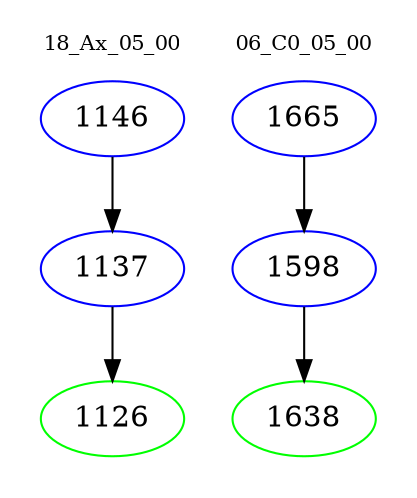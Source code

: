 digraph{
subgraph cluster_0 {
color = white
label = "18_Ax_05_00";
fontsize=10;
T0_1146 [label="1146", color="blue"]
T0_1146 -> T0_1137 [color="black"]
T0_1137 [label="1137", color="blue"]
T0_1137 -> T0_1126 [color="black"]
T0_1126 [label="1126", color="green"]
}
subgraph cluster_1 {
color = white
label = "06_C0_05_00";
fontsize=10;
T1_1665 [label="1665", color="blue"]
T1_1665 -> T1_1598 [color="black"]
T1_1598 [label="1598", color="blue"]
T1_1598 -> T1_1638 [color="black"]
T1_1638 [label="1638", color="green"]
}
}
